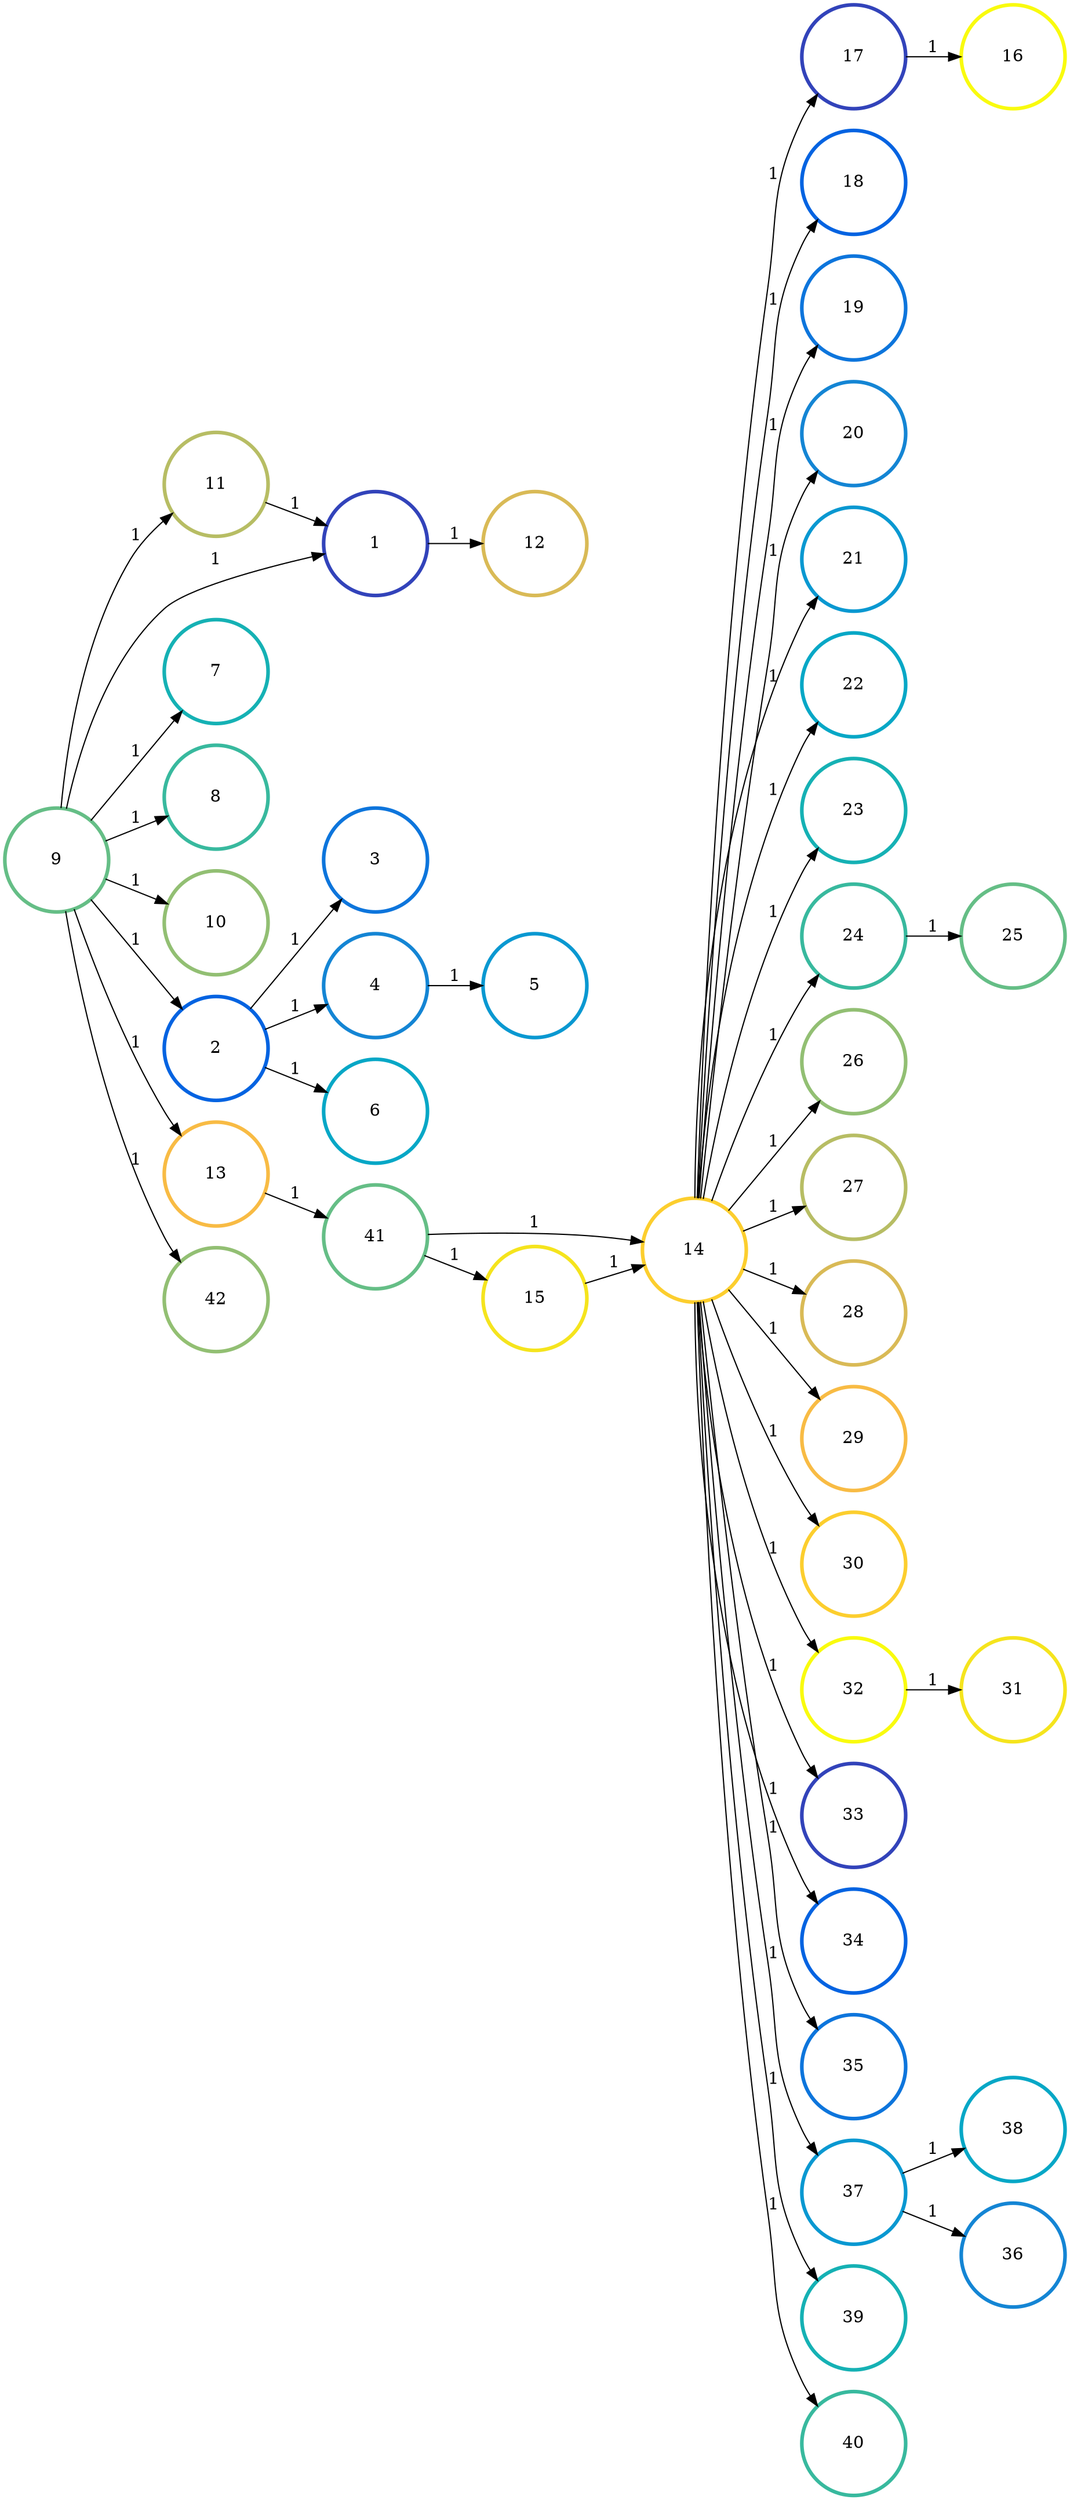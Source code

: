 digraph N {
	overlap="false"
	rankdir="LR"
	0 [label="1",width=1.2,height=1.2,style="",penwidth=3,color="#3243BA"]
	1 [label="2",width=1.2,height=1.2,style="",penwidth=3,color="#0363E1"]
	2 [label="3",width=1.2,height=1.2,style="",penwidth=3,color="#0D75DC"]
	3 [label="4",width=1.2,height=1.2,style="",penwidth=3,color="#1485D4"]
	4 [label="5",width=1.2,height=1.2,style="",penwidth=3,color="#0998D1"]
	5 [label="6",width=1.2,height=1.2,style="",penwidth=3,color="#06A7C6"]
	6 [label="7",width=1.2,height=1.2,style="",penwidth=3,color="#15B1B4"]
	7 [label="8",width=1.2,height=1.2,style="",penwidth=3,color="#38B99E"]
	8 [label="9",width=1.2,height=1.2,style="",penwidth=3,color="#65BE86"]
	9 [label="10",width=1.2,height=1.2,style="",penwidth=3,color="#92BF73"]
	10 [label="11",width=1.2,height=1.2,style="",penwidth=3,color="#B7BD64"]
	11 [label="12",width=1.2,height=1.2,style="",penwidth=3,color="#D9BA56"]
	12 [label="13",width=1.2,height=1.2,style="",penwidth=3,color="#F8BB44"]
	13 [label="14",width=1.2,height=1.2,style="",penwidth=3,color="#FCCE2E"]
	14 [label="15",width=1.2,height=1.2,style="",penwidth=3,color="#F5E41D"]
	15 [label="16",width=1.2,height=1.2,style="",penwidth=3,color="#F9FB0E"]
	16 [label="17",width=1.2,height=1.2,style="",penwidth=3,color="#3243BA"]
	17 [label="18",width=1.2,height=1.2,style="",penwidth=3,color="#0363E1"]
	18 [label="19",width=1.2,height=1.2,style="",penwidth=3,color="#0D75DC"]
	19 [label="20",width=1.2,height=1.2,style="",penwidth=3,color="#1485D4"]
	20 [label="21",width=1.2,height=1.2,style="",penwidth=3,color="#0998D1"]
	21 [label="22",width=1.2,height=1.2,style="",penwidth=3,color="#06A7C6"]
	22 [label="23",width=1.2,height=1.2,style="",penwidth=3,color="#15B1B4"]
	23 [label="24",width=1.2,height=1.2,style="",penwidth=3,color="#38B99E"]
	24 [label="25",width=1.2,height=1.2,style="",penwidth=3,color="#65BE86"]
	25 [label="26",width=1.2,height=1.2,style="",penwidth=3,color="#92BF73"]
	26 [label="27",width=1.2,height=1.2,style="",penwidth=3,color="#B7BD64"]
	27 [label="28",width=1.2,height=1.2,style="",penwidth=3,color="#D9BA56"]
	28 [label="29",width=1.2,height=1.2,style="",penwidth=3,color="#F8BB44"]
	29 [label="30",width=1.2,height=1.2,style="",penwidth=3,color="#FCCE2E"]
	30 [label="31",width=1.2,height=1.2,style="",penwidth=3,color="#F5E41D"]
	31 [label="32",width=1.2,height=1.2,style="",penwidth=3,color="#F9FB0E"]
	32 [label="33",width=1.2,height=1.2,style="",penwidth=3,color="#3243BA"]
	33 [label="34",width=1.2,height=1.2,style="",penwidth=3,color="#0363E1"]
	34 [label="35",width=1.2,height=1.2,style="",penwidth=3,color="#0D75DC"]
	35 [label="36",width=1.2,height=1.2,style="",penwidth=3,color="#1485D4"]
	36 [label="37",width=1.2,height=1.2,style="",penwidth=3,color="#0998D1"]
	37 [label="38",width=1.2,height=1.2,style="",penwidth=3,color="#06A7C6"]
	38 [label="39",width=1.2,height=1.2,style="",penwidth=3,color="#15B1B4"]
	39 [label="40",width=1.2,height=1.2,style="",penwidth=3,color="#38B99E"]
	40 [label="41",width=1.2,height=1.2,style="",penwidth=3,color="#65BE86"]
	41 [label="42",width=1.2,height=1.2,style="",penwidth=3,color="#92BF73"]
	0 -> 11 [penwidth=1,color=black,label="1"]
	1 -> 2 [penwidth=1,color=black,label="1"]
	1 -> 3 [penwidth=1,color=black,label="1"]
	1 -> 5 [penwidth=1,color=black,label="1"]
	3 -> 4 [penwidth=1,color=black,label="1"]
	8 -> 0 [penwidth=1,color=black,label="1"]
	8 -> 1 [penwidth=1,color=black,label="1"]
	8 -> 6 [penwidth=1,color=black,label="1"]
	8 -> 7 [penwidth=1,color=black,label="1"]
	8 -> 9 [penwidth=1,color=black,label="1"]
	8 -> 10 [penwidth=1,color=black,label="1"]
	8 -> 12 [penwidth=1,color=black,label="1"]
	8 -> 41 [penwidth=1,color=black,label="1"]
	10 -> 0 [penwidth=1,color=black,label="1"]
	12 -> 40 [penwidth=1,color=black,label="1"]
	13 -> 16 [penwidth=1,color=black,label="1"]
	13 -> 17 [penwidth=1,color=black,label="1"]
	13 -> 18 [penwidth=1,color=black,label="1"]
	13 -> 19 [penwidth=1,color=black,label="1"]
	13 -> 20 [penwidth=1,color=black,label="1"]
	13 -> 21 [penwidth=1,color=black,label="1"]
	13 -> 22 [penwidth=1,color=black,label="1"]
	13 -> 23 [penwidth=1,color=black,label="1"]
	13 -> 25 [penwidth=1,color=black,label="1"]
	13 -> 26 [penwidth=1,color=black,label="1"]
	13 -> 27 [penwidth=1,color=black,label="1"]
	13 -> 28 [penwidth=1,color=black,label="1"]
	13 -> 29 [penwidth=1,color=black,label="1"]
	13 -> 31 [penwidth=1,color=black,label="1"]
	13 -> 32 [penwidth=1,color=black,label="1"]
	13 -> 33 [penwidth=1,color=black,label="1"]
	13 -> 34 [penwidth=1,color=black,label="1"]
	13 -> 36 [penwidth=1,color=black,label="1"]
	13 -> 38 [penwidth=1,color=black,label="1"]
	13 -> 39 [penwidth=1,color=black,label="1"]
	14 -> 13 [penwidth=1,color=black,label="1"]
	16 -> 15 [penwidth=1,color=black,label="1"]
	23 -> 24 [penwidth=1,color=black,label="1"]
	31 -> 30 [penwidth=1,color=black,label="1"]
	36 -> 35 [penwidth=1,color=black,label="1"]
	36 -> 37 [penwidth=1,color=black,label="1"]
	40 -> 13 [penwidth=1,color=black,label="1"]
	40 -> 14 [penwidth=1,color=black,label="1"]
}
